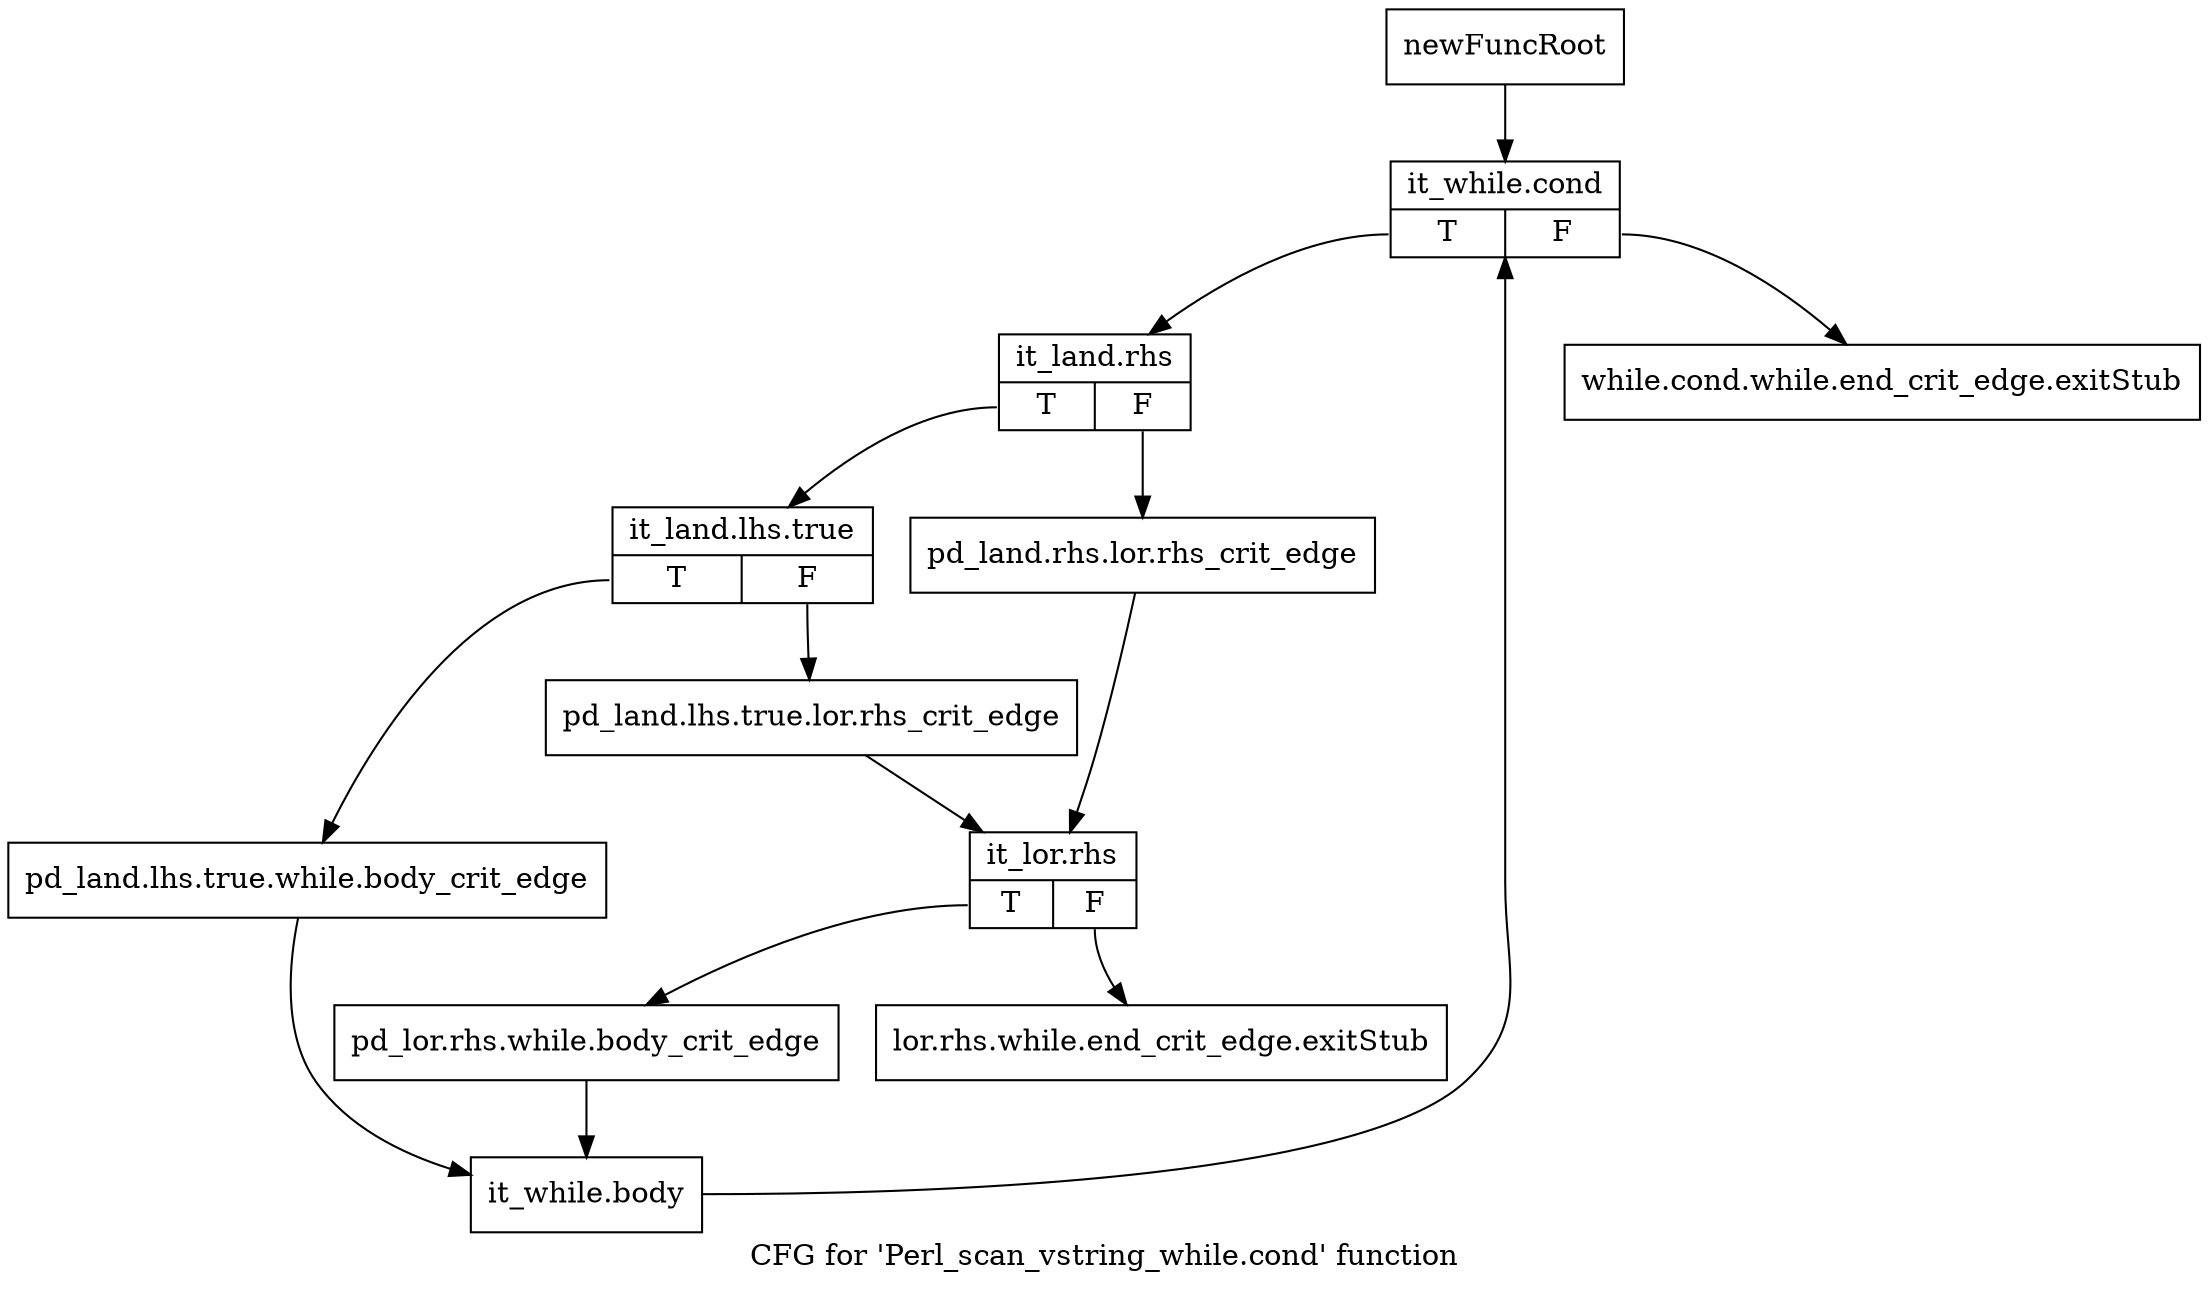 digraph "CFG for 'Perl_scan_vstring_while.cond' function" {
	label="CFG for 'Perl_scan_vstring_while.cond' function";

	Node0x56a0080 [shape=record,label="{newFuncRoot}"];
	Node0x56a0080 -> Node0x56a0170;
	Node0x56a00d0 [shape=record,label="{while.cond.while.end_crit_edge.exitStub}"];
	Node0x56a0120 [shape=record,label="{lor.rhs.while.end_crit_edge.exitStub}"];
	Node0x56a0170 [shape=record,label="{it_while.cond|{<s0>T|<s1>F}}"];
	Node0x56a0170:s0 -> Node0x56a01c0;
	Node0x56a0170:s1 -> Node0x56a00d0;
	Node0x56a01c0 [shape=record,label="{it_land.rhs|{<s0>T|<s1>F}}"];
	Node0x56a01c0:s0 -> Node0x56a0260;
	Node0x56a01c0:s1 -> Node0x56a0210;
	Node0x56a0210 [shape=record,label="{pd_land.rhs.lor.rhs_crit_edge}"];
	Node0x56a0210 -> Node0x56a0300;
	Node0x56a0260 [shape=record,label="{it_land.lhs.true|{<s0>T|<s1>F}}"];
	Node0x56a0260:s0 -> Node0x56a03a0;
	Node0x56a0260:s1 -> Node0x56a02b0;
	Node0x56a02b0 [shape=record,label="{pd_land.lhs.true.lor.rhs_crit_edge}"];
	Node0x56a02b0 -> Node0x56a0300;
	Node0x56a0300 [shape=record,label="{it_lor.rhs|{<s0>T|<s1>F}}"];
	Node0x56a0300:s0 -> Node0x56a0350;
	Node0x56a0300:s1 -> Node0x56a0120;
	Node0x56a0350 [shape=record,label="{pd_lor.rhs.while.body_crit_edge}"];
	Node0x56a0350 -> Node0x56a03f0;
	Node0x56a03a0 [shape=record,label="{pd_land.lhs.true.while.body_crit_edge}"];
	Node0x56a03a0 -> Node0x56a03f0;
	Node0x56a03f0 [shape=record,label="{it_while.body}"];
	Node0x56a03f0 -> Node0x56a0170;
}
